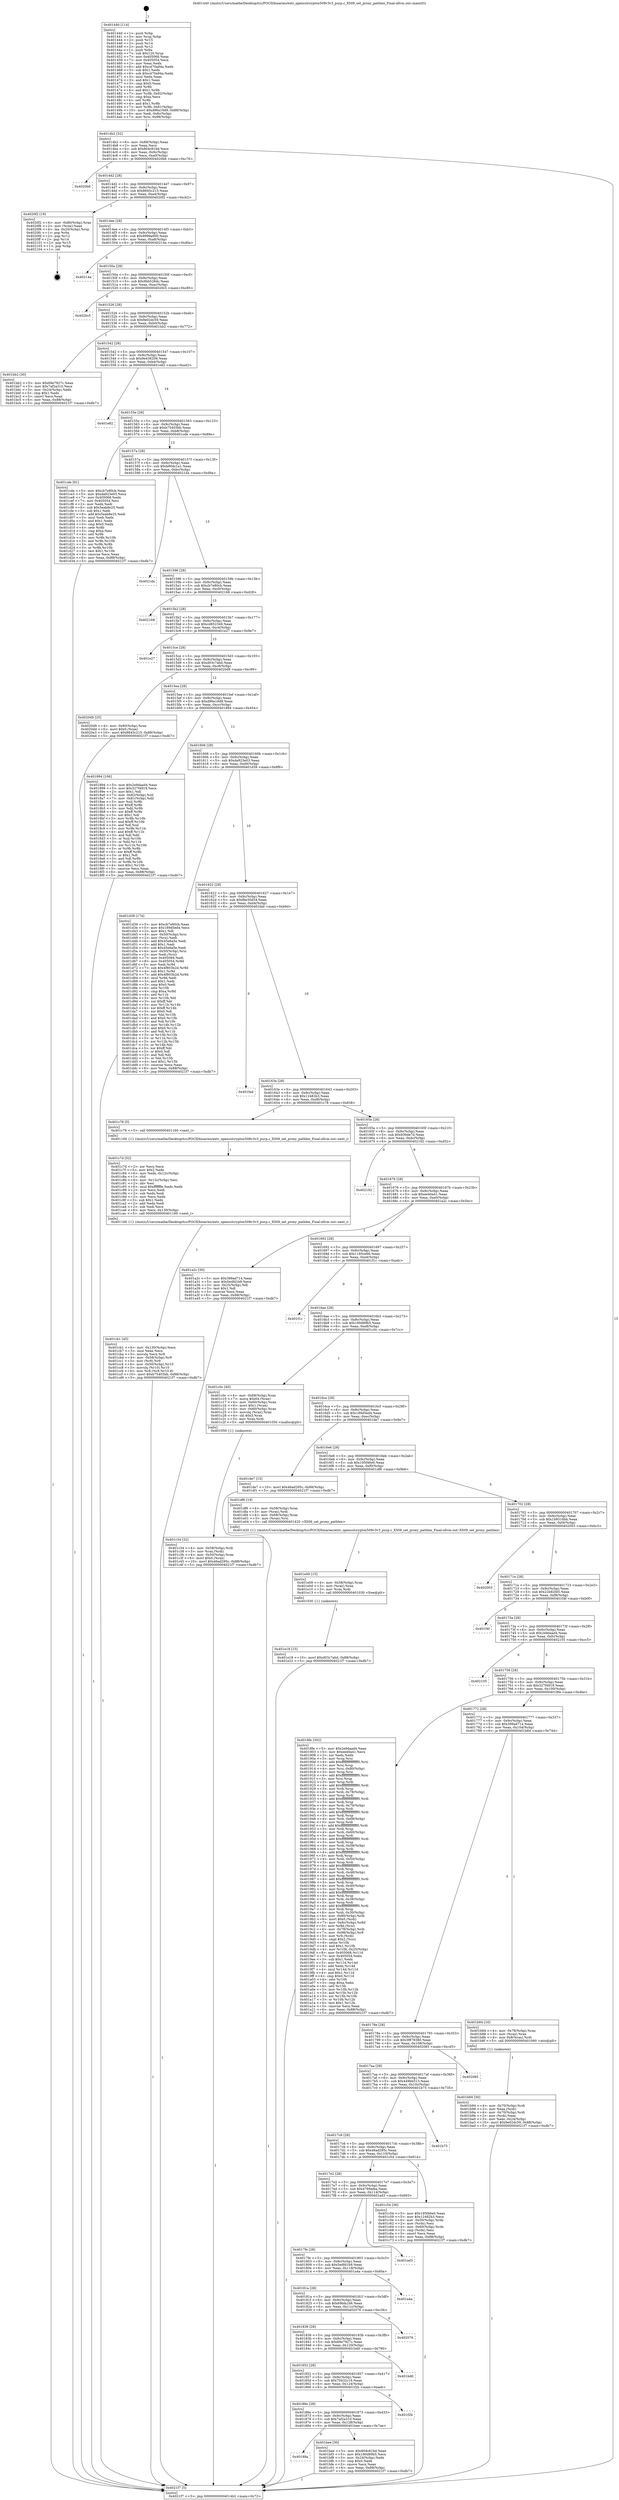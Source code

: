 digraph "0x401440" {
  label = "0x401440 (/mnt/c/Users/mathe/Desktop/tcc/POCII/binaries/extr_opensslcryptox509v3v3_purp.c_X509_set_proxy_pathlen_Final-ollvm.out::main(0))"
  labelloc = "t"
  node[shape=record]

  Entry [label="",width=0.3,height=0.3,shape=circle,fillcolor=black,style=filled]
  "0x4014b2" [label="{
     0x4014b2 [32]\l
     | [instrs]\l
     &nbsp;&nbsp;0x4014b2 \<+6\>: mov -0x88(%rbp),%eax\l
     &nbsp;&nbsp;0x4014b8 \<+2\>: mov %eax,%ecx\l
     &nbsp;&nbsp;0x4014ba \<+6\>: sub $0x804c81bd,%ecx\l
     &nbsp;&nbsp;0x4014c0 \<+6\>: mov %eax,-0x9c(%rbp)\l
     &nbsp;&nbsp;0x4014c6 \<+6\>: mov %ecx,-0xa0(%rbp)\l
     &nbsp;&nbsp;0x4014cc \<+6\>: je 00000000004020b6 \<main+0xc76\>\l
  }"]
  "0x4020b6" [label="{
     0x4020b6\l
  }", style=dashed]
  "0x4014d2" [label="{
     0x4014d2 [28]\l
     | [instrs]\l
     &nbsp;&nbsp;0x4014d2 \<+5\>: jmp 00000000004014d7 \<main+0x97\>\l
     &nbsp;&nbsp;0x4014d7 \<+6\>: mov -0x9c(%rbp),%eax\l
     &nbsp;&nbsp;0x4014dd \<+5\>: sub $0x8845c215,%eax\l
     &nbsp;&nbsp;0x4014e2 \<+6\>: mov %eax,-0xa4(%rbp)\l
     &nbsp;&nbsp;0x4014e8 \<+6\>: je 00000000004020f2 \<main+0xcb2\>\l
  }"]
  Exit [label="",width=0.3,height=0.3,shape=circle,fillcolor=black,style=filled,peripheries=2]
  "0x4020f2" [label="{
     0x4020f2 [19]\l
     | [instrs]\l
     &nbsp;&nbsp;0x4020f2 \<+4\>: mov -0x80(%rbp),%rax\l
     &nbsp;&nbsp;0x4020f6 \<+2\>: mov (%rax),%eax\l
     &nbsp;&nbsp;0x4020f8 \<+4\>: lea -0x20(%rbp),%rsp\l
     &nbsp;&nbsp;0x4020fc \<+1\>: pop %rbx\l
     &nbsp;&nbsp;0x4020fd \<+2\>: pop %r12\l
     &nbsp;&nbsp;0x4020ff \<+2\>: pop %r14\l
     &nbsp;&nbsp;0x402101 \<+2\>: pop %r15\l
     &nbsp;&nbsp;0x402103 \<+1\>: pop %rbp\l
     &nbsp;&nbsp;0x402104 \<+1\>: ret\l
  }"]
  "0x4014ee" [label="{
     0x4014ee [28]\l
     | [instrs]\l
     &nbsp;&nbsp;0x4014ee \<+5\>: jmp 00000000004014f3 \<main+0xb3\>\l
     &nbsp;&nbsp;0x4014f3 \<+6\>: mov -0x9c(%rbp),%eax\l
     &nbsp;&nbsp;0x4014f9 \<+5\>: sub $0x9999a900,%eax\l
     &nbsp;&nbsp;0x4014fe \<+6\>: mov %eax,-0xa8(%rbp)\l
     &nbsp;&nbsp;0x401504 \<+6\>: je 000000000040214a \<main+0xd0a\>\l
  }"]
  "0x401e18" [label="{
     0x401e18 [15]\l
     | [instrs]\l
     &nbsp;&nbsp;0x401e18 \<+10\>: movl $0xd03c7abd,-0x88(%rbp)\l
     &nbsp;&nbsp;0x401e22 \<+5\>: jmp 00000000004021f7 \<main+0xdb7\>\l
  }"]
  "0x40214a" [label="{
     0x40214a\l
  }", style=dashed]
  "0x40150a" [label="{
     0x40150a [28]\l
     | [instrs]\l
     &nbsp;&nbsp;0x40150a \<+5\>: jmp 000000000040150f \<main+0xcf\>\l
     &nbsp;&nbsp;0x40150f \<+6\>: mov -0x9c(%rbp),%eax\l
     &nbsp;&nbsp;0x401515 \<+5\>: sub $0x9bb526dc,%eax\l
     &nbsp;&nbsp;0x40151a \<+6\>: mov %eax,-0xac(%rbp)\l
     &nbsp;&nbsp;0x401520 \<+6\>: je 00000000004020c5 \<main+0xc85\>\l
  }"]
  "0x401e09" [label="{
     0x401e09 [15]\l
     | [instrs]\l
     &nbsp;&nbsp;0x401e09 \<+4\>: mov -0x58(%rbp),%rax\l
     &nbsp;&nbsp;0x401e0d \<+3\>: mov (%rax),%rax\l
     &nbsp;&nbsp;0x401e10 \<+3\>: mov %rax,%rdi\l
     &nbsp;&nbsp;0x401e13 \<+5\>: call 0000000000401030 \<free@plt\>\l
     | [calls]\l
     &nbsp;&nbsp;0x401030 \{1\} (unknown)\l
  }"]
  "0x4020c5" [label="{
     0x4020c5\l
  }", style=dashed]
  "0x401526" [label="{
     0x401526 [28]\l
     | [instrs]\l
     &nbsp;&nbsp;0x401526 \<+5\>: jmp 000000000040152b \<main+0xeb\>\l
     &nbsp;&nbsp;0x40152b \<+6\>: mov -0x9c(%rbp),%eax\l
     &nbsp;&nbsp;0x401531 \<+5\>: sub $0x9e02dc59,%eax\l
     &nbsp;&nbsp;0x401536 \<+6\>: mov %eax,-0xb0(%rbp)\l
     &nbsp;&nbsp;0x40153c \<+6\>: je 0000000000401bb2 \<main+0x772\>\l
  }"]
  "0x401cb1" [label="{
     0x401cb1 [45]\l
     | [instrs]\l
     &nbsp;&nbsp;0x401cb1 \<+6\>: mov -0x130(%rbp),%ecx\l
     &nbsp;&nbsp;0x401cb7 \<+3\>: imul %eax,%ecx\l
     &nbsp;&nbsp;0x401cba \<+3\>: movslq %ecx,%r8\l
     &nbsp;&nbsp;0x401cbd \<+4\>: mov -0x58(%rbp),%r9\l
     &nbsp;&nbsp;0x401cc1 \<+3\>: mov (%r9),%r9\l
     &nbsp;&nbsp;0x401cc4 \<+4\>: mov -0x50(%rbp),%r10\l
     &nbsp;&nbsp;0x401cc8 \<+3\>: movslq (%r10),%r10\l
     &nbsp;&nbsp;0x401ccb \<+4\>: mov %r8,(%r9,%r10,8)\l
     &nbsp;&nbsp;0x401ccf \<+10\>: movl $0xb75403bb,-0x88(%rbp)\l
     &nbsp;&nbsp;0x401cd9 \<+5\>: jmp 00000000004021f7 \<main+0xdb7\>\l
  }"]
  "0x401bb2" [label="{
     0x401bb2 [30]\l
     | [instrs]\l
     &nbsp;&nbsp;0x401bb2 \<+5\>: mov $0x69e7927c,%eax\l
     &nbsp;&nbsp;0x401bb7 \<+5\>: mov $0x7af2a310,%ecx\l
     &nbsp;&nbsp;0x401bbc \<+3\>: mov -0x24(%rbp),%edx\l
     &nbsp;&nbsp;0x401bbf \<+3\>: cmp $0x1,%edx\l
     &nbsp;&nbsp;0x401bc2 \<+3\>: cmovl %ecx,%eax\l
     &nbsp;&nbsp;0x401bc5 \<+6\>: mov %eax,-0x88(%rbp)\l
     &nbsp;&nbsp;0x401bcb \<+5\>: jmp 00000000004021f7 \<main+0xdb7\>\l
  }"]
  "0x401542" [label="{
     0x401542 [28]\l
     | [instrs]\l
     &nbsp;&nbsp;0x401542 \<+5\>: jmp 0000000000401547 \<main+0x107\>\l
     &nbsp;&nbsp;0x401547 \<+6\>: mov -0x9c(%rbp),%eax\l
     &nbsp;&nbsp;0x40154d \<+5\>: sub $0x9e436206,%eax\l
     &nbsp;&nbsp;0x401552 \<+6\>: mov %eax,-0xb4(%rbp)\l
     &nbsp;&nbsp;0x401558 \<+6\>: je 0000000000401e82 \<main+0xa42\>\l
  }"]
  "0x401c7d" [label="{
     0x401c7d [52]\l
     | [instrs]\l
     &nbsp;&nbsp;0x401c7d \<+2\>: xor %ecx,%ecx\l
     &nbsp;&nbsp;0x401c7f \<+5\>: mov $0x2,%edx\l
     &nbsp;&nbsp;0x401c84 \<+6\>: mov %edx,-0x12c(%rbp)\l
     &nbsp;&nbsp;0x401c8a \<+1\>: cltd\l
     &nbsp;&nbsp;0x401c8b \<+6\>: mov -0x12c(%rbp),%esi\l
     &nbsp;&nbsp;0x401c91 \<+2\>: idiv %esi\l
     &nbsp;&nbsp;0x401c93 \<+6\>: imul $0xfffffffe,%edx,%edx\l
     &nbsp;&nbsp;0x401c99 \<+2\>: mov %ecx,%edi\l
     &nbsp;&nbsp;0x401c9b \<+2\>: sub %edx,%edi\l
     &nbsp;&nbsp;0x401c9d \<+2\>: mov %ecx,%edx\l
     &nbsp;&nbsp;0x401c9f \<+3\>: sub $0x1,%edx\l
     &nbsp;&nbsp;0x401ca2 \<+2\>: add %edx,%edi\l
     &nbsp;&nbsp;0x401ca4 \<+2\>: sub %edi,%ecx\l
     &nbsp;&nbsp;0x401ca6 \<+6\>: mov %ecx,-0x130(%rbp)\l
     &nbsp;&nbsp;0x401cac \<+5\>: call 0000000000401160 \<next_i\>\l
     | [calls]\l
     &nbsp;&nbsp;0x401160 \{1\} (/mnt/c/Users/mathe/Desktop/tcc/POCII/binaries/extr_opensslcryptox509v3v3_purp.c_X509_set_proxy_pathlen_Final-ollvm.out::next_i)\l
  }"]
  "0x401e82" [label="{
     0x401e82\l
  }", style=dashed]
  "0x40155e" [label="{
     0x40155e [28]\l
     | [instrs]\l
     &nbsp;&nbsp;0x40155e \<+5\>: jmp 0000000000401563 \<main+0x123\>\l
     &nbsp;&nbsp;0x401563 \<+6\>: mov -0x9c(%rbp),%eax\l
     &nbsp;&nbsp;0x401569 \<+5\>: sub $0xb75403bb,%eax\l
     &nbsp;&nbsp;0x40156e \<+6\>: mov %eax,-0xb8(%rbp)\l
     &nbsp;&nbsp;0x401574 \<+6\>: je 0000000000401cde \<main+0x89e\>\l
  }"]
  "0x401c34" [label="{
     0x401c34 [32]\l
     | [instrs]\l
     &nbsp;&nbsp;0x401c34 \<+4\>: mov -0x58(%rbp),%rdi\l
     &nbsp;&nbsp;0x401c38 \<+3\>: mov %rax,(%rdi)\l
     &nbsp;&nbsp;0x401c3b \<+4\>: mov -0x50(%rbp),%rax\l
     &nbsp;&nbsp;0x401c3f \<+6\>: movl $0x0,(%rax)\l
     &nbsp;&nbsp;0x401c45 \<+10\>: movl $0x46ad295c,-0x88(%rbp)\l
     &nbsp;&nbsp;0x401c4f \<+5\>: jmp 00000000004021f7 \<main+0xdb7\>\l
  }"]
  "0x401cde" [label="{
     0x401cde [91]\l
     | [instrs]\l
     &nbsp;&nbsp;0x401cde \<+5\>: mov $0xcb7e80cb,%eax\l
     &nbsp;&nbsp;0x401ce3 \<+5\>: mov $0xda923e03,%ecx\l
     &nbsp;&nbsp;0x401ce8 \<+7\>: mov 0x405068,%edx\l
     &nbsp;&nbsp;0x401cef \<+7\>: mov 0x405054,%esi\l
     &nbsp;&nbsp;0x401cf6 \<+2\>: mov %edx,%edi\l
     &nbsp;&nbsp;0x401cf8 \<+6\>: sub $0x5eab8e25,%edi\l
     &nbsp;&nbsp;0x401cfe \<+3\>: sub $0x1,%edi\l
     &nbsp;&nbsp;0x401d01 \<+6\>: add $0x5eab8e25,%edi\l
     &nbsp;&nbsp;0x401d07 \<+3\>: imul %edi,%edx\l
     &nbsp;&nbsp;0x401d0a \<+3\>: and $0x1,%edx\l
     &nbsp;&nbsp;0x401d0d \<+3\>: cmp $0x0,%edx\l
     &nbsp;&nbsp;0x401d10 \<+4\>: sete %r8b\l
     &nbsp;&nbsp;0x401d14 \<+3\>: cmp $0xa,%esi\l
     &nbsp;&nbsp;0x401d17 \<+4\>: setl %r9b\l
     &nbsp;&nbsp;0x401d1b \<+3\>: mov %r8b,%r10b\l
     &nbsp;&nbsp;0x401d1e \<+3\>: and %r9b,%r10b\l
     &nbsp;&nbsp;0x401d21 \<+3\>: xor %r9b,%r8b\l
     &nbsp;&nbsp;0x401d24 \<+3\>: or %r8b,%r10b\l
     &nbsp;&nbsp;0x401d27 \<+4\>: test $0x1,%r10b\l
     &nbsp;&nbsp;0x401d2b \<+3\>: cmovne %ecx,%eax\l
     &nbsp;&nbsp;0x401d2e \<+6\>: mov %eax,-0x88(%rbp)\l
     &nbsp;&nbsp;0x401d34 \<+5\>: jmp 00000000004021f7 \<main+0xdb7\>\l
  }"]
  "0x40157a" [label="{
     0x40157a [28]\l
     | [instrs]\l
     &nbsp;&nbsp;0x40157a \<+5\>: jmp 000000000040157f \<main+0x13f\>\l
     &nbsp;&nbsp;0x40157f \<+6\>: mov -0x9c(%rbp),%eax\l
     &nbsp;&nbsp;0x401585 \<+5\>: sub $0xb90dc1a1,%eax\l
     &nbsp;&nbsp;0x40158a \<+6\>: mov %eax,-0xbc(%rbp)\l
     &nbsp;&nbsp;0x401590 \<+6\>: je 00000000004021da \<main+0xd9a\>\l
  }"]
  "0x40188a" [label="{
     0x40188a\l
  }", style=dashed]
  "0x4021da" [label="{
     0x4021da\l
  }", style=dashed]
  "0x401596" [label="{
     0x401596 [28]\l
     | [instrs]\l
     &nbsp;&nbsp;0x401596 \<+5\>: jmp 000000000040159b \<main+0x15b\>\l
     &nbsp;&nbsp;0x40159b \<+6\>: mov -0x9c(%rbp),%eax\l
     &nbsp;&nbsp;0x4015a1 \<+5\>: sub $0xcb7e80cb,%eax\l
     &nbsp;&nbsp;0x4015a6 \<+6\>: mov %eax,-0xc0(%rbp)\l
     &nbsp;&nbsp;0x4015ac \<+6\>: je 0000000000402168 \<main+0xd28\>\l
  }"]
  "0x401bee" [label="{
     0x401bee [30]\l
     | [instrs]\l
     &nbsp;&nbsp;0x401bee \<+5\>: mov $0x804c81bd,%eax\l
     &nbsp;&nbsp;0x401bf3 \<+5\>: mov $0x180d89b5,%ecx\l
     &nbsp;&nbsp;0x401bf8 \<+3\>: mov -0x24(%rbp),%edx\l
     &nbsp;&nbsp;0x401bfb \<+3\>: cmp $0x0,%edx\l
     &nbsp;&nbsp;0x401bfe \<+3\>: cmove %ecx,%eax\l
     &nbsp;&nbsp;0x401c01 \<+6\>: mov %eax,-0x88(%rbp)\l
     &nbsp;&nbsp;0x401c07 \<+5\>: jmp 00000000004021f7 \<main+0xdb7\>\l
  }"]
  "0x402168" [label="{
     0x402168\l
  }", style=dashed]
  "0x4015b2" [label="{
     0x4015b2 [28]\l
     | [instrs]\l
     &nbsp;&nbsp;0x4015b2 \<+5\>: jmp 00000000004015b7 \<main+0x177\>\l
     &nbsp;&nbsp;0x4015b7 \<+6\>: mov -0x9c(%rbp),%eax\l
     &nbsp;&nbsp;0x4015bd \<+5\>: sub $0xcd852349,%eax\l
     &nbsp;&nbsp;0x4015c2 \<+6\>: mov %eax,-0xc4(%rbp)\l
     &nbsp;&nbsp;0x4015c8 \<+6\>: je 0000000000401e27 \<main+0x9e7\>\l
  }"]
  "0x40186e" [label="{
     0x40186e [28]\l
     | [instrs]\l
     &nbsp;&nbsp;0x40186e \<+5\>: jmp 0000000000401873 \<main+0x433\>\l
     &nbsp;&nbsp;0x401873 \<+6\>: mov -0x9c(%rbp),%eax\l
     &nbsp;&nbsp;0x401879 \<+5\>: sub $0x7af2a310,%eax\l
     &nbsp;&nbsp;0x40187e \<+6\>: mov %eax,-0x128(%rbp)\l
     &nbsp;&nbsp;0x401884 \<+6\>: je 0000000000401bee \<main+0x7ae\>\l
  }"]
  "0x401e27" [label="{
     0x401e27\l
  }", style=dashed]
  "0x4015ce" [label="{
     0x4015ce [28]\l
     | [instrs]\l
     &nbsp;&nbsp;0x4015ce \<+5\>: jmp 00000000004015d3 \<main+0x193\>\l
     &nbsp;&nbsp;0x4015d3 \<+6\>: mov -0x9c(%rbp),%eax\l
     &nbsp;&nbsp;0x4015d9 \<+5\>: sub $0xd03c7abd,%eax\l
     &nbsp;&nbsp;0x4015de \<+6\>: mov %eax,-0xc8(%rbp)\l
     &nbsp;&nbsp;0x4015e4 \<+6\>: je 00000000004020d9 \<main+0xc99\>\l
  }"]
  "0x401f2b" [label="{
     0x401f2b\l
  }", style=dashed]
  "0x4020d9" [label="{
     0x4020d9 [25]\l
     | [instrs]\l
     &nbsp;&nbsp;0x4020d9 \<+4\>: mov -0x80(%rbp),%rax\l
     &nbsp;&nbsp;0x4020dd \<+6\>: movl $0x0,(%rax)\l
     &nbsp;&nbsp;0x4020e3 \<+10\>: movl $0x8845c215,-0x88(%rbp)\l
     &nbsp;&nbsp;0x4020ed \<+5\>: jmp 00000000004021f7 \<main+0xdb7\>\l
  }"]
  "0x4015ea" [label="{
     0x4015ea [28]\l
     | [instrs]\l
     &nbsp;&nbsp;0x4015ea \<+5\>: jmp 00000000004015ef \<main+0x1af\>\l
     &nbsp;&nbsp;0x4015ef \<+6\>: mov -0x9c(%rbp),%eax\l
     &nbsp;&nbsp;0x4015f5 \<+5\>: sub $0xd96a16d9,%eax\l
     &nbsp;&nbsp;0x4015fa \<+6\>: mov %eax,-0xcc(%rbp)\l
     &nbsp;&nbsp;0x401600 \<+6\>: je 0000000000401894 \<main+0x454\>\l
  }"]
  "0x401852" [label="{
     0x401852 [28]\l
     | [instrs]\l
     &nbsp;&nbsp;0x401852 \<+5\>: jmp 0000000000401857 \<main+0x417\>\l
     &nbsp;&nbsp;0x401857 \<+6\>: mov -0x9c(%rbp),%eax\l
     &nbsp;&nbsp;0x40185d \<+5\>: sub $0x70432c16,%eax\l
     &nbsp;&nbsp;0x401862 \<+6\>: mov %eax,-0x124(%rbp)\l
     &nbsp;&nbsp;0x401868 \<+6\>: je 0000000000401f2b \<main+0xaeb\>\l
  }"]
  "0x401894" [label="{
     0x401894 [106]\l
     | [instrs]\l
     &nbsp;&nbsp;0x401894 \<+5\>: mov $0x2e9daad4,%eax\l
     &nbsp;&nbsp;0x401899 \<+5\>: mov $0x327f4919,%ecx\l
     &nbsp;&nbsp;0x40189e \<+2\>: mov $0x1,%dl\l
     &nbsp;&nbsp;0x4018a0 \<+7\>: mov -0x82(%rbp),%sil\l
     &nbsp;&nbsp;0x4018a7 \<+7\>: mov -0x81(%rbp),%dil\l
     &nbsp;&nbsp;0x4018ae \<+3\>: mov %sil,%r8b\l
     &nbsp;&nbsp;0x4018b1 \<+4\>: xor $0xff,%r8b\l
     &nbsp;&nbsp;0x4018b5 \<+3\>: mov %dil,%r9b\l
     &nbsp;&nbsp;0x4018b8 \<+4\>: xor $0xff,%r9b\l
     &nbsp;&nbsp;0x4018bc \<+3\>: xor $0x1,%dl\l
     &nbsp;&nbsp;0x4018bf \<+3\>: mov %r8b,%r10b\l
     &nbsp;&nbsp;0x4018c2 \<+4\>: and $0xff,%r10b\l
     &nbsp;&nbsp;0x4018c6 \<+3\>: and %dl,%sil\l
     &nbsp;&nbsp;0x4018c9 \<+3\>: mov %r9b,%r11b\l
     &nbsp;&nbsp;0x4018cc \<+4\>: and $0xff,%r11b\l
     &nbsp;&nbsp;0x4018d0 \<+3\>: and %dl,%dil\l
     &nbsp;&nbsp;0x4018d3 \<+3\>: or %sil,%r10b\l
     &nbsp;&nbsp;0x4018d6 \<+3\>: or %dil,%r11b\l
     &nbsp;&nbsp;0x4018d9 \<+3\>: xor %r11b,%r10b\l
     &nbsp;&nbsp;0x4018dc \<+3\>: or %r9b,%r8b\l
     &nbsp;&nbsp;0x4018df \<+4\>: xor $0xff,%r8b\l
     &nbsp;&nbsp;0x4018e3 \<+3\>: or $0x1,%dl\l
     &nbsp;&nbsp;0x4018e6 \<+3\>: and %dl,%r8b\l
     &nbsp;&nbsp;0x4018e9 \<+3\>: or %r8b,%r10b\l
     &nbsp;&nbsp;0x4018ec \<+4\>: test $0x1,%r10b\l
     &nbsp;&nbsp;0x4018f0 \<+3\>: cmovne %ecx,%eax\l
     &nbsp;&nbsp;0x4018f3 \<+6\>: mov %eax,-0x88(%rbp)\l
     &nbsp;&nbsp;0x4018f9 \<+5\>: jmp 00000000004021f7 \<main+0xdb7\>\l
  }"]
  "0x401606" [label="{
     0x401606 [28]\l
     | [instrs]\l
     &nbsp;&nbsp;0x401606 \<+5\>: jmp 000000000040160b \<main+0x1cb\>\l
     &nbsp;&nbsp;0x40160b \<+6\>: mov -0x9c(%rbp),%eax\l
     &nbsp;&nbsp;0x401611 \<+5\>: sub $0xda923e03,%eax\l
     &nbsp;&nbsp;0x401616 \<+6\>: mov %eax,-0xd0(%rbp)\l
     &nbsp;&nbsp;0x40161c \<+6\>: je 0000000000401d39 \<main+0x8f9\>\l
  }"]
  "0x4021f7" [label="{
     0x4021f7 [5]\l
     | [instrs]\l
     &nbsp;&nbsp;0x4021f7 \<+5\>: jmp 00000000004014b2 \<main+0x72\>\l
  }"]
  "0x401440" [label="{
     0x401440 [114]\l
     | [instrs]\l
     &nbsp;&nbsp;0x401440 \<+1\>: push %rbp\l
     &nbsp;&nbsp;0x401441 \<+3\>: mov %rsp,%rbp\l
     &nbsp;&nbsp;0x401444 \<+2\>: push %r15\l
     &nbsp;&nbsp;0x401446 \<+2\>: push %r14\l
     &nbsp;&nbsp;0x401448 \<+2\>: push %r12\l
     &nbsp;&nbsp;0x40144a \<+1\>: push %rbx\l
     &nbsp;&nbsp;0x40144b \<+7\>: sub $0x120,%rsp\l
     &nbsp;&nbsp;0x401452 \<+7\>: mov 0x405068,%eax\l
     &nbsp;&nbsp;0x401459 \<+7\>: mov 0x405054,%ecx\l
     &nbsp;&nbsp;0x401460 \<+2\>: mov %eax,%edx\l
     &nbsp;&nbsp;0x401462 \<+6\>: add $0xc470a94a,%edx\l
     &nbsp;&nbsp;0x401468 \<+3\>: sub $0x1,%edx\l
     &nbsp;&nbsp;0x40146b \<+6\>: sub $0xc470a94a,%edx\l
     &nbsp;&nbsp;0x401471 \<+3\>: imul %edx,%eax\l
     &nbsp;&nbsp;0x401474 \<+3\>: and $0x1,%eax\l
     &nbsp;&nbsp;0x401477 \<+3\>: cmp $0x0,%eax\l
     &nbsp;&nbsp;0x40147a \<+4\>: sete %r8b\l
     &nbsp;&nbsp;0x40147e \<+4\>: and $0x1,%r8b\l
     &nbsp;&nbsp;0x401482 \<+7\>: mov %r8b,-0x82(%rbp)\l
     &nbsp;&nbsp;0x401489 \<+3\>: cmp $0xa,%ecx\l
     &nbsp;&nbsp;0x40148c \<+4\>: setl %r8b\l
     &nbsp;&nbsp;0x401490 \<+4\>: and $0x1,%r8b\l
     &nbsp;&nbsp;0x401494 \<+7\>: mov %r8b,-0x81(%rbp)\l
     &nbsp;&nbsp;0x40149b \<+10\>: movl $0xd96a16d9,-0x88(%rbp)\l
     &nbsp;&nbsp;0x4014a5 \<+6\>: mov %edi,-0x8c(%rbp)\l
     &nbsp;&nbsp;0x4014ab \<+7\>: mov %rsi,-0x98(%rbp)\l
  }"]
  "0x401bd0" [label="{
     0x401bd0\l
  }", style=dashed]
  "0x401d39" [label="{
     0x401d39 [174]\l
     | [instrs]\l
     &nbsp;&nbsp;0x401d39 \<+5\>: mov $0xcb7e80cb,%eax\l
     &nbsp;&nbsp;0x401d3e \<+5\>: mov $0x189d5ed4,%ecx\l
     &nbsp;&nbsp;0x401d43 \<+2\>: mov $0x1,%dl\l
     &nbsp;&nbsp;0x401d45 \<+4\>: mov -0x50(%rbp),%rsi\l
     &nbsp;&nbsp;0x401d49 \<+2\>: mov (%rsi),%edi\l
     &nbsp;&nbsp;0x401d4b \<+6\>: add $0x45e6a5e,%edi\l
     &nbsp;&nbsp;0x401d51 \<+3\>: add $0x1,%edi\l
     &nbsp;&nbsp;0x401d54 \<+6\>: sub $0x45e6a5e,%edi\l
     &nbsp;&nbsp;0x401d5a \<+4\>: mov -0x50(%rbp),%rsi\l
     &nbsp;&nbsp;0x401d5e \<+2\>: mov %edi,(%rsi)\l
     &nbsp;&nbsp;0x401d60 \<+7\>: mov 0x405068,%edi\l
     &nbsp;&nbsp;0x401d67 \<+8\>: mov 0x405054,%r8d\l
     &nbsp;&nbsp;0x401d6f \<+3\>: mov %edi,%r9d\l
     &nbsp;&nbsp;0x401d72 \<+7\>: sub $0x4f803b2d,%r9d\l
     &nbsp;&nbsp;0x401d79 \<+4\>: sub $0x1,%r9d\l
     &nbsp;&nbsp;0x401d7d \<+7\>: add $0x4f803b2d,%r9d\l
     &nbsp;&nbsp;0x401d84 \<+4\>: imul %r9d,%edi\l
     &nbsp;&nbsp;0x401d88 \<+3\>: and $0x1,%edi\l
     &nbsp;&nbsp;0x401d8b \<+3\>: cmp $0x0,%edi\l
     &nbsp;&nbsp;0x401d8e \<+4\>: sete %r10b\l
     &nbsp;&nbsp;0x401d92 \<+4\>: cmp $0xa,%r8d\l
     &nbsp;&nbsp;0x401d96 \<+4\>: setl %r11b\l
     &nbsp;&nbsp;0x401d9a \<+3\>: mov %r10b,%bl\l
     &nbsp;&nbsp;0x401d9d \<+3\>: xor $0xff,%bl\l
     &nbsp;&nbsp;0x401da0 \<+3\>: mov %r11b,%r14b\l
     &nbsp;&nbsp;0x401da3 \<+4\>: xor $0xff,%r14b\l
     &nbsp;&nbsp;0x401da7 \<+3\>: xor $0x0,%dl\l
     &nbsp;&nbsp;0x401daa \<+3\>: mov %bl,%r15b\l
     &nbsp;&nbsp;0x401dad \<+4\>: and $0x0,%r15b\l
     &nbsp;&nbsp;0x401db1 \<+3\>: and %dl,%r10b\l
     &nbsp;&nbsp;0x401db4 \<+3\>: mov %r14b,%r12b\l
     &nbsp;&nbsp;0x401db7 \<+4\>: and $0x0,%r12b\l
     &nbsp;&nbsp;0x401dbb \<+3\>: and %dl,%r11b\l
     &nbsp;&nbsp;0x401dbe \<+3\>: or %r10b,%r15b\l
     &nbsp;&nbsp;0x401dc1 \<+3\>: or %r11b,%r12b\l
     &nbsp;&nbsp;0x401dc4 \<+3\>: xor %r12b,%r15b\l
     &nbsp;&nbsp;0x401dc7 \<+3\>: or %r14b,%bl\l
     &nbsp;&nbsp;0x401dca \<+3\>: xor $0xff,%bl\l
     &nbsp;&nbsp;0x401dcd \<+3\>: or $0x0,%dl\l
     &nbsp;&nbsp;0x401dd0 \<+2\>: and %dl,%bl\l
     &nbsp;&nbsp;0x401dd2 \<+3\>: or %bl,%r15b\l
     &nbsp;&nbsp;0x401dd5 \<+4\>: test $0x1,%r15b\l
     &nbsp;&nbsp;0x401dd9 \<+3\>: cmovne %ecx,%eax\l
     &nbsp;&nbsp;0x401ddc \<+6\>: mov %eax,-0x88(%rbp)\l
     &nbsp;&nbsp;0x401de2 \<+5\>: jmp 00000000004021f7 \<main+0xdb7\>\l
  }"]
  "0x401622" [label="{
     0x401622 [28]\l
     | [instrs]\l
     &nbsp;&nbsp;0x401622 \<+5\>: jmp 0000000000401627 \<main+0x1e7\>\l
     &nbsp;&nbsp;0x401627 \<+6\>: mov -0x9c(%rbp),%eax\l
     &nbsp;&nbsp;0x40162d \<+5\>: sub $0xfbe30d34,%eax\l
     &nbsp;&nbsp;0x401632 \<+6\>: mov %eax,-0xd4(%rbp)\l
     &nbsp;&nbsp;0x401638 \<+6\>: je 0000000000401fad \<main+0xb6d\>\l
  }"]
  "0x401836" [label="{
     0x401836 [28]\l
     | [instrs]\l
     &nbsp;&nbsp;0x401836 \<+5\>: jmp 000000000040183b \<main+0x3fb\>\l
     &nbsp;&nbsp;0x40183b \<+6\>: mov -0x9c(%rbp),%eax\l
     &nbsp;&nbsp;0x401841 \<+5\>: sub $0x69e7927c,%eax\l
     &nbsp;&nbsp;0x401846 \<+6\>: mov %eax,-0x120(%rbp)\l
     &nbsp;&nbsp;0x40184c \<+6\>: je 0000000000401bd0 \<main+0x790\>\l
  }"]
  "0x401fad" [label="{
     0x401fad\l
  }", style=dashed]
  "0x40163e" [label="{
     0x40163e [28]\l
     | [instrs]\l
     &nbsp;&nbsp;0x40163e \<+5\>: jmp 0000000000401643 \<main+0x203\>\l
     &nbsp;&nbsp;0x401643 \<+6\>: mov -0x9c(%rbp),%eax\l
     &nbsp;&nbsp;0x401649 \<+5\>: sub $0x12482b3,%eax\l
     &nbsp;&nbsp;0x40164e \<+6\>: mov %eax,-0xd8(%rbp)\l
     &nbsp;&nbsp;0x401654 \<+6\>: je 0000000000401c78 \<main+0x838\>\l
  }"]
  "0x402076" [label="{
     0x402076\l
  }", style=dashed]
  "0x401c78" [label="{
     0x401c78 [5]\l
     | [instrs]\l
     &nbsp;&nbsp;0x401c78 \<+5\>: call 0000000000401160 \<next_i\>\l
     | [calls]\l
     &nbsp;&nbsp;0x401160 \{1\} (/mnt/c/Users/mathe/Desktop/tcc/POCII/binaries/extr_opensslcryptox509v3v3_purp.c_X509_set_proxy_pathlen_Final-ollvm.out::next_i)\l
  }"]
  "0x40165a" [label="{
     0x40165a [28]\l
     | [instrs]\l
     &nbsp;&nbsp;0x40165a \<+5\>: jmp 000000000040165f \<main+0x21f\>\l
     &nbsp;&nbsp;0x40165f \<+6\>: mov -0x9c(%rbp),%eax\l
     &nbsp;&nbsp;0x401665 \<+5\>: sub $0x936de7d,%eax\l
     &nbsp;&nbsp;0x40166a \<+6\>: mov %eax,-0xdc(%rbp)\l
     &nbsp;&nbsp;0x401670 \<+6\>: je 0000000000402192 \<main+0xd52\>\l
  }"]
  "0x40181a" [label="{
     0x40181a [28]\l
     | [instrs]\l
     &nbsp;&nbsp;0x40181a \<+5\>: jmp 000000000040181f \<main+0x3df\>\l
     &nbsp;&nbsp;0x40181f \<+6\>: mov -0x9c(%rbp),%eax\l
     &nbsp;&nbsp;0x401825 \<+5\>: sub $0x69bfa1b6,%eax\l
     &nbsp;&nbsp;0x40182a \<+6\>: mov %eax,-0x11c(%rbp)\l
     &nbsp;&nbsp;0x401830 \<+6\>: je 0000000000402076 \<main+0xc36\>\l
  }"]
  "0x402192" [label="{
     0x402192\l
  }", style=dashed]
  "0x401676" [label="{
     0x401676 [28]\l
     | [instrs]\l
     &nbsp;&nbsp;0x401676 \<+5\>: jmp 000000000040167b \<main+0x23b\>\l
     &nbsp;&nbsp;0x40167b \<+6\>: mov -0x9c(%rbp),%eax\l
     &nbsp;&nbsp;0x401681 \<+5\>: sub $0xee40a41,%eax\l
     &nbsp;&nbsp;0x401686 \<+6\>: mov %eax,-0xe0(%rbp)\l
     &nbsp;&nbsp;0x40168c \<+6\>: je 0000000000401a2c \<main+0x5ec\>\l
  }"]
  "0x401a4a" [label="{
     0x401a4a\l
  }", style=dashed]
  "0x401a2c" [label="{
     0x401a2c [30]\l
     | [instrs]\l
     &nbsp;&nbsp;0x401a2c \<+5\>: mov $0x399ad714,%eax\l
     &nbsp;&nbsp;0x401a31 \<+5\>: mov $0x5edfd1b9,%ecx\l
     &nbsp;&nbsp;0x401a36 \<+3\>: mov -0x25(%rbp),%dl\l
     &nbsp;&nbsp;0x401a39 \<+3\>: test $0x1,%dl\l
     &nbsp;&nbsp;0x401a3c \<+3\>: cmovne %ecx,%eax\l
     &nbsp;&nbsp;0x401a3f \<+6\>: mov %eax,-0x88(%rbp)\l
     &nbsp;&nbsp;0x401a45 \<+5\>: jmp 00000000004021f7 \<main+0xdb7\>\l
  }"]
  "0x401692" [label="{
     0x401692 [28]\l
     | [instrs]\l
     &nbsp;&nbsp;0x401692 \<+5\>: jmp 0000000000401697 \<main+0x257\>\l
     &nbsp;&nbsp;0x401697 \<+6\>: mov -0x9c(%rbp),%eax\l
     &nbsp;&nbsp;0x40169d \<+5\>: sub $0x1185ce66,%eax\l
     &nbsp;&nbsp;0x4016a2 \<+6\>: mov %eax,-0xe4(%rbp)\l
     &nbsp;&nbsp;0x4016a8 \<+6\>: je 0000000000401f1c \<main+0xadc\>\l
  }"]
  "0x4017fe" [label="{
     0x4017fe [28]\l
     | [instrs]\l
     &nbsp;&nbsp;0x4017fe \<+5\>: jmp 0000000000401803 \<main+0x3c3\>\l
     &nbsp;&nbsp;0x401803 \<+6\>: mov -0x9c(%rbp),%eax\l
     &nbsp;&nbsp;0x401809 \<+5\>: sub $0x5edfd1b9,%eax\l
     &nbsp;&nbsp;0x40180e \<+6\>: mov %eax,-0x118(%rbp)\l
     &nbsp;&nbsp;0x401814 \<+6\>: je 0000000000401a4a \<main+0x60a\>\l
  }"]
  "0x401f1c" [label="{
     0x401f1c\l
  }", style=dashed]
  "0x4016ae" [label="{
     0x4016ae [28]\l
     | [instrs]\l
     &nbsp;&nbsp;0x4016ae \<+5\>: jmp 00000000004016b3 \<main+0x273\>\l
     &nbsp;&nbsp;0x4016b3 \<+6\>: mov -0x9c(%rbp),%eax\l
     &nbsp;&nbsp;0x4016b9 \<+5\>: sub $0x180d89b5,%eax\l
     &nbsp;&nbsp;0x4016be \<+6\>: mov %eax,-0xe8(%rbp)\l
     &nbsp;&nbsp;0x4016c4 \<+6\>: je 0000000000401c0c \<main+0x7cc\>\l
  }"]
  "0x401ad3" [label="{
     0x401ad3\l
  }", style=dashed]
  "0x401c0c" [label="{
     0x401c0c [40]\l
     | [instrs]\l
     &nbsp;&nbsp;0x401c0c \<+4\>: mov -0x68(%rbp),%rax\l
     &nbsp;&nbsp;0x401c10 \<+7\>: movq $0x64,(%rax)\l
     &nbsp;&nbsp;0x401c17 \<+4\>: mov -0x60(%rbp),%rax\l
     &nbsp;&nbsp;0x401c1b \<+6\>: movl $0x1,(%rax)\l
     &nbsp;&nbsp;0x401c21 \<+4\>: mov -0x60(%rbp),%rax\l
     &nbsp;&nbsp;0x401c25 \<+3\>: movslq (%rax),%rax\l
     &nbsp;&nbsp;0x401c28 \<+4\>: shl $0x3,%rax\l
     &nbsp;&nbsp;0x401c2c \<+3\>: mov %rax,%rdi\l
     &nbsp;&nbsp;0x401c2f \<+5\>: call 0000000000401050 \<malloc@plt\>\l
     | [calls]\l
     &nbsp;&nbsp;0x401050 \{1\} (unknown)\l
  }"]
  "0x4016ca" [label="{
     0x4016ca [28]\l
     | [instrs]\l
     &nbsp;&nbsp;0x4016ca \<+5\>: jmp 00000000004016cf \<main+0x28f\>\l
     &nbsp;&nbsp;0x4016cf \<+6\>: mov -0x9c(%rbp),%eax\l
     &nbsp;&nbsp;0x4016d5 \<+5\>: sub $0x189d5ed4,%eax\l
     &nbsp;&nbsp;0x4016da \<+6\>: mov %eax,-0xec(%rbp)\l
     &nbsp;&nbsp;0x4016e0 \<+6\>: je 0000000000401de7 \<main+0x9a7\>\l
  }"]
  "0x4017e2" [label="{
     0x4017e2 [28]\l
     | [instrs]\l
     &nbsp;&nbsp;0x4017e2 \<+5\>: jmp 00000000004017e7 \<main+0x3a7\>\l
     &nbsp;&nbsp;0x4017e7 \<+6\>: mov -0x9c(%rbp),%eax\l
     &nbsp;&nbsp;0x4017ed \<+5\>: sub $0x4769afea,%eax\l
     &nbsp;&nbsp;0x4017f2 \<+6\>: mov %eax,-0x114(%rbp)\l
     &nbsp;&nbsp;0x4017f8 \<+6\>: je 0000000000401ad3 \<main+0x693\>\l
  }"]
  "0x401de7" [label="{
     0x401de7 [15]\l
     | [instrs]\l
     &nbsp;&nbsp;0x401de7 \<+10\>: movl $0x46ad295c,-0x88(%rbp)\l
     &nbsp;&nbsp;0x401df1 \<+5\>: jmp 00000000004021f7 \<main+0xdb7\>\l
  }"]
  "0x4016e6" [label="{
     0x4016e6 [28]\l
     | [instrs]\l
     &nbsp;&nbsp;0x4016e6 \<+5\>: jmp 00000000004016eb \<main+0x2ab\>\l
     &nbsp;&nbsp;0x4016eb \<+6\>: mov -0x9c(%rbp),%eax\l
     &nbsp;&nbsp;0x4016f1 \<+5\>: sub $0x195f46e0,%eax\l
     &nbsp;&nbsp;0x4016f6 \<+6\>: mov %eax,-0xf0(%rbp)\l
     &nbsp;&nbsp;0x4016fc \<+6\>: je 0000000000401df6 \<main+0x9b6\>\l
  }"]
  "0x401c54" [label="{
     0x401c54 [36]\l
     | [instrs]\l
     &nbsp;&nbsp;0x401c54 \<+5\>: mov $0x195f46e0,%eax\l
     &nbsp;&nbsp;0x401c59 \<+5\>: mov $0x12482b3,%ecx\l
     &nbsp;&nbsp;0x401c5e \<+4\>: mov -0x50(%rbp),%rdx\l
     &nbsp;&nbsp;0x401c62 \<+2\>: mov (%rdx),%esi\l
     &nbsp;&nbsp;0x401c64 \<+4\>: mov -0x60(%rbp),%rdx\l
     &nbsp;&nbsp;0x401c68 \<+2\>: cmp (%rdx),%esi\l
     &nbsp;&nbsp;0x401c6a \<+3\>: cmovl %ecx,%eax\l
     &nbsp;&nbsp;0x401c6d \<+6\>: mov %eax,-0x88(%rbp)\l
     &nbsp;&nbsp;0x401c73 \<+5\>: jmp 00000000004021f7 \<main+0xdb7\>\l
  }"]
  "0x401df6" [label="{
     0x401df6 [19]\l
     | [instrs]\l
     &nbsp;&nbsp;0x401df6 \<+4\>: mov -0x58(%rbp),%rax\l
     &nbsp;&nbsp;0x401dfa \<+3\>: mov (%rax),%rdi\l
     &nbsp;&nbsp;0x401dfd \<+4\>: mov -0x68(%rbp),%rax\l
     &nbsp;&nbsp;0x401e01 \<+3\>: mov (%rax),%rsi\l
     &nbsp;&nbsp;0x401e04 \<+5\>: call 0000000000401420 \<X509_set_proxy_pathlen\>\l
     | [calls]\l
     &nbsp;&nbsp;0x401420 \{1\} (/mnt/c/Users/mathe/Desktop/tcc/POCII/binaries/extr_opensslcryptox509v3v3_purp.c_X509_set_proxy_pathlen_Final-ollvm.out::X509_set_proxy_pathlen)\l
  }"]
  "0x401702" [label="{
     0x401702 [28]\l
     | [instrs]\l
     &nbsp;&nbsp;0x401702 \<+5\>: jmp 0000000000401707 \<main+0x2c7\>\l
     &nbsp;&nbsp;0x401707 \<+6\>: mov -0x9c(%rbp),%eax\l
     &nbsp;&nbsp;0x40170d \<+5\>: sub $0x1b9316bb,%eax\l
     &nbsp;&nbsp;0x401712 \<+6\>: mov %eax,-0xf4(%rbp)\l
     &nbsp;&nbsp;0x401718 \<+6\>: je 0000000000402003 \<main+0xbc3\>\l
  }"]
  "0x4017c6" [label="{
     0x4017c6 [28]\l
     | [instrs]\l
     &nbsp;&nbsp;0x4017c6 \<+5\>: jmp 00000000004017cb \<main+0x38b\>\l
     &nbsp;&nbsp;0x4017cb \<+6\>: mov -0x9c(%rbp),%eax\l
     &nbsp;&nbsp;0x4017d1 \<+5\>: sub $0x46ad295c,%eax\l
     &nbsp;&nbsp;0x4017d6 \<+6\>: mov %eax,-0x110(%rbp)\l
     &nbsp;&nbsp;0x4017dc \<+6\>: je 0000000000401c54 \<main+0x814\>\l
  }"]
  "0x402003" [label="{
     0x402003\l
  }", style=dashed]
  "0x40171e" [label="{
     0x40171e [28]\l
     | [instrs]\l
     &nbsp;&nbsp;0x40171e \<+5\>: jmp 0000000000401723 \<main+0x2e3\>\l
     &nbsp;&nbsp;0x401723 \<+6\>: mov -0x9c(%rbp),%eax\l
     &nbsp;&nbsp;0x401729 \<+5\>: sub $0x22b82fd5,%eax\l
     &nbsp;&nbsp;0x40172e \<+6\>: mov %eax,-0xf8(%rbp)\l
     &nbsp;&nbsp;0x401734 \<+6\>: je 0000000000401f4f \<main+0xb0f\>\l
  }"]
  "0x401b75" [label="{
     0x401b75\l
  }", style=dashed]
  "0x401f4f" [label="{
     0x401f4f\l
  }", style=dashed]
  "0x40173a" [label="{
     0x40173a [28]\l
     | [instrs]\l
     &nbsp;&nbsp;0x40173a \<+5\>: jmp 000000000040173f \<main+0x2ff\>\l
     &nbsp;&nbsp;0x40173f \<+6\>: mov -0x9c(%rbp),%eax\l
     &nbsp;&nbsp;0x401745 \<+5\>: sub $0x2e9daad4,%eax\l
     &nbsp;&nbsp;0x40174a \<+6\>: mov %eax,-0xfc(%rbp)\l
     &nbsp;&nbsp;0x401750 \<+6\>: je 0000000000402105 \<main+0xcc5\>\l
  }"]
  "0x4017aa" [label="{
     0x4017aa [28]\l
     | [instrs]\l
     &nbsp;&nbsp;0x4017aa \<+5\>: jmp 00000000004017af \<main+0x36f\>\l
     &nbsp;&nbsp;0x4017af \<+6\>: mov -0x9c(%rbp),%eax\l
     &nbsp;&nbsp;0x4017b5 \<+5\>: sub $0x449bb513,%eax\l
     &nbsp;&nbsp;0x4017ba \<+6\>: mov %eax,-0x10c(%rbp)\l
     &nbsp;&nbsp;0x4017c0 \<+6\>: je 0000000000401b75 \<main+0x735\>\l
  }"]
  "0x402105" [label="{
     0x402105\l
  }", style=dashed]
  "0x401756" [label="{
     0x401756 [28]\l
     | [instrs]\l
     &nbsp;&nbsp;0x401756 \<+5\>: jmp 000000000040175b \<main+0x31b\>\l
     &nbsp;&nbsp;0x40175b \<+6\>: mov -0x9c(%rbp),%eax\l
     &nbsp;&nbsp;0x401761 \<+5\>: sub $0x327f4919,%eax\l
     &nbsp;&nbsp;0x401766 \<+6\>: mov %eax,-0x100(%rbp)\l
     &nbsp;&nbsp;0x40176c \<+6\>: je 00000000004018fe \<main+0x4be\>\l
  }"]
  "0x402085" [label="{
     0x402085\l
  }", style=dashed]
  "0x4018fe" [label="{
     0x4018fe [302]\l
     | [instrs]\l
     &nbsp;&nbsp;0x4018fe \<+5\>: mov $0x2e9daad4,%eax\l
     &nbsp;&nbsp;0x401903 \<+5\>: mov $0xee40a41,%ecx\l
     &nbsp;&nbsp;0x401908 \<+2\>: xor %edx,%edx\l
     &nbsp;&nbsp;0x40190a \<+3\>: mov %rsp,%rsi\l
     &nbsp;&nbsp;0x40190d \<+4\>: add $0xfffffffffffffff0,%rsi\l
     &nbsp;&nbsp;0x401911 \<+3\>: mov %rsi,%rsp\l
     &nbsp;&nbsp;0x401914 \<+4\>: mov %rsi,-0x80(%rbp)\l
     &nbsp;&nbsp;0x401918 \<+3\>: mov %rsp,%rsi\l
     &nbsp;&nbsp;0x40191b \<+4\>: add $0xfffffffffffffff0,%rsi\l
     &nbsp;&nbsp;0x40191f \<+3\>: mov %rsi,%rsp\l
     &nbsp;&nbsp;0x401922 \<+3\>: mov %rsp,%rdi\l
     &nbsp;&nbsp;0x401925 \<+4\>: add $0xfffffffffffffff0,%rdi\l
     &nbsp;&nbsp;0x401929 \<+3\>: mov %rdi,%rsp\l
     &nbsp;&nbsp;0x40192c \<+4\>: mov %rdi,-0x78(%rbp)\l
     &nbsp;&nbsp;0x401930 \<+3\>: mov %rsp,%rdi\l
     &nbsp;&nbsp;0x401933 \<+4\>: add $0xfffffffffffffff0,%rdi\l
     &nbsp;&nbsp;0x401937 \<+3\>: mov %rdi,%rsp\l
     &nbsp;&nbsp;0x40193a \<+4\>: mov %rdi,-0x70(%rbp)\l
     &nbsp;&nbsp;0x40193e \<+3\>: mov %rsp,%rdi\l
     &nbsp;&nbsp;0x401941 \<+4\>: add $0xfffffffffffffff0,%rdi\l
     &nbsp;&nbsp;0x401945 \<+3\>: mov %rdi,%rsp\l
     &nbsp;&nbsp;0x401948 \<+4\>: mov %rdi,-0x68(%rbp)\l
     &nbsp;&nbsp;0x40194c \<+3\>: mov %rsp,%rdi\l
     &nbsp;&nbsp;0x40194f \<+4\>: add $0xfffffffffffffff0,%rdi\l
     &nbsp;&nbsp;0x401953 \<+3\>: mov %rdi,%rsp\l
     &nbsp;&nbsp;0x401956 \<+4\>: mov %rdi,-0x60(%rbp)\l
     &nbsp;&nbsp;0x40195a \<+3\>: mov %rsp,%rdi\l
     &nbsp;&nbsp;0x40195d \<+4\>: add $0xfffffffffffffff0,%rdi\l
     &nbsp;&nbsp;0x401961 \<+3\>: mov %rdi,%rsp\l
     &nbsp;&nbsp;0x401964 \<+4\>: mov %rdi,-0x58(%rbp)\l
     &nbsp;&nbsp;0x401968 \<+3\>: mov %rsp,%rdi\l
     &nbsp;&nbsp;0x40196b \<+4\>: add $0xfffffffffffffff0,%rdi\l
     &nbsp;&nbsp;0x40196f \<+3\>: mov %rdi,%rsp\l
     &nbsp;&nbsp;0x401972 \<+4\>: mov %rdi,-0x50(%rbp)\l
     &nbsp;&nbsp;0x401976 \<+3\>: mov %rsp,%rdi\l
     &nbsp;&nbsp;0x401979 \<+4\>: add $0xfffffffffffffff0,%rdi\l
     &nbsp;&nbsp;0x40197d \<+3\>: mov %rdi,%rsp\l
     &nbsp;&nbsp;0x401980 \<+4\>: mov %rdi,-0x48(%rbp)\l
     &nbsp;&nbsp;0x401984 \<+3\>: mov %rsp,%rdi\l
     &nbsp;&nbsp;0x401987 \<+4\>: add $0xfffffffffffffff0,%rdi\l
     &nbsp;&nbsp;0x40198b \<+3\>: mov %rdi,%rsp\l
     &nbsp;&nbsp;0x40198e \<+4\>: mov %rdi,-0x40(%rbp)\l
     &nbsp;&nbsp;0x401992 \<+3\>: mov %rsp,%rdi\l
     &nbsp;&nbsp;0x401995 \<+4\>: add $0xfffffffffffffff0,%rdi\l
     &nbsp;&nbsp;0x401999 \<+3\>: mov %rdi,%rsp\l
     &nbsp;&nbsp;0x40199c \<+4\>: mov %rdi,-0x38(%rbp)\l
     &nbsp;&nbsp;0x4019a0 \<+3\>: mov %rsp,%rdi\l
     &nbsp;&nbsp;0x4019a3 \<+4\>: add $0xfffffffffffffff0,%rdi\l
     &nbsp;&nbsp;0x4019a7 \<+3\>: mov %rdi,%rsp\l
     &nbsp;&nbsp;0x4019aa \<+4\>: mov %rdi,-0x30(%rbp)\l
     &nbsp;&nbsp;0x4019ae \<+4\>: mov -0x80(%rbp),%rdi\l
     &nbsp;&nbsp;0x4019b2 \<+6\>: movl $0x0,(%rdi)\l
     &nbsp;&nbsp;0x4019b8 \<+7\>: mov -0x8c(%rbp),%r8d\l
     &nbsp;&nbsp;0x4019bf \<+3\>: mov %r8d,(%rsi)\l
     &nbsp;&nbsp;0x4019c2 \<+4\>: mov -0x78(%rbp),%rdi\l
     &nbsp;&nbsp;0x4019c6 \<+7\>: mov -0x98(%rbp),%r9\l
     &nbsp;&nbsp;0x4019cd \<+3\>: mov %r9,(%rdi)\l
     &nbsp;&nbsp;0x4019d0 \<+3\>: cmpl $0x2,(%rsi)\l
     &nbsp;&nbsp;0x4019d3 \<+4\>: setne %r10b\l
     &nbsp;&nbsp;0x4019d7 \<+4\>: and $0x1,%r10b\l
     &nbsp;&nbsp;0x4019db \<+4\>: mov %r10b,-0x25(%rbp)\l
     &nbsp;&nbsp;0x4019df \<+8\>: mov 0x405068,%r11d\l
     &nbsp;&nbsp;0x4019e7 \<+7\>: mov 0x405054,%ebx\l
     &nbsp;&nbsp;0x4019ee \<+3\>: sub $0x1,%edx\l
     &nbsp;&nbsp;0x4019f1 \<+3\>: mov %r11d,%r14d\l
     &nbsp;&nbsp;0x4019f4 \<+3\>: add %edx,%r14d\l
     &nbsp;&nbsp;0x4019f7 \<+4\>: imul %r14d,%r11d\l
     &nbsp;&nbsp;0x4019fb \<+4\>: and $0x1,%r11d\l
     &nbsp;&nbsp;0x4019ff \<+4\>: cmp $0x0,%r11d\l
     &nbsp;&nbsp;0x401a03 \<+4\>: sete %r10b\l
     &nbsp;&nbsp;0x401a07 \<+3\>: cmp $0xa,%ebx\l
     &nbsp;&nbsp;0x401a0a \<+4\>: setl %r15b\l
     &nbsp;&nbsp;0x401a0e \<+3\>: mov %r10b,%r12b\l
     &nbsp;&nbsp;0x401a11 \<+3\>: and %r15b,%r12b\l
     &nbsp;&nbsp;0x401a14 \<+3\>: xor %r15b,%r10b\l
     &nbsp;&nbsp;0x401a17 \<+3\>: or %r10b,%r12b\l
     &nbsp;&nbsp;0x401a1a \<+4\>: test $0x1,%r12b\l
     &nbsp;&nbsp;0x401a1e \<+3\>: cmovne %ecx,%eax\l
     &nbsp;&nbsp;0x401a21 \<+6\>: mov %eax,-0x88(%rbp)\l
     &nbsp;&nbsp;0x401a27 \<+5\>: jmp 00000000004021f7 \<main+0xdb7\>\l
  }"]
  "0x401772" [label="{
     0x401772 [28]\l
     | [instrs]\l
     &nbsp;&nbsp;0x401772 \<+5\>: jmp 0000000000401777 \<main+0x337\>\l
     &nbsp;&nbsp;0x401777 \<+6\>: mov -0x9c(%rbp),%eax\l
     &nbsp;&nbsp;0x40177d \<+5\>: sub $0x399ad714,%eax\l
     &nbsp;&nbsp;0x401782 \<+6\>: mov %eax,-0x104(%rbp)\l
     &nbsp;&nbsp;0x401788 \<+6\>: je 0000000000401b84 \<main+0x744\>\l
  }"]
  "0x401b94" [label="{
     0x401b94 [30]\l
     | [instrs]\l
     &nbsp;&nbsp;0x401b94 \<+4\>: mov -0x70(%rbp),%rdi\l
     &nbsp;&nbsp;0x401b98 \<+2\>: mov %eax,(%rdi)\l
     &nbsp;&nbsp;0x401b9a \<+4\>: mov -0x70(%rbp),%rdi\l
     &nbsp;&nbsp;0x401b9e \<+2\>: mov (%rdi),%eax\l
     &nbsp;&nbsp;0x401ba0 \<+3\>: mov %eax,-0x24(%rbp)\l
     &nbsp;&nbsp;0x401ba3 \<+10\>: movl $0x9e02dc59,-0x88(%rbp)\l
     &nbsp;&nbsp;0x401bad \<+5\>: jmp 00000000004021f7 \<main+0xdb7\>\l
  }"]
  "0x40178e" [label="{
     0x40178e [28]\l
     | [instrs]\l
     &nbsp;&nbsp;0x40178e \<+5\>: jmp 0000000000401793 \<main+0x353\>\l
     &nbsp;&nbsp;0x401793 \<+6\>: mov -0x9c(%rbp),%eax\l
     &nbsp;&nbsp;0x401799 \<+5\>: sub $0x3f878380,%eax\l
     &nbsp;&nbsp;0x40179e \<+6\>: mov %eax,-0x108(%rbp)\l
     &nbsp;&nbsp;0x4017a4 \<+6\>: je 0000000000402085 \<main+0xc45\>\l
  }"]
  "0x401b84" [label="{
     0x401b84 [16]\l
     | [instrs]\l
     &nbsp;&nbsp;0x401b84 \<+4\>: mov -0x78(%rbp),%rax\l
     &nbsp;&nbsp;0x401b88 \<+3\>: mov (%rax),%rax\l
     &nbsp;&nbsp;0x401b8b \<+4\>: mov 0x8(%rax),%rdi\l
     &nbsp;&nbsp;0x401b8f \<+5\>: call 0000000000401060 \<atoi@plt\>\l
     | [calls]\l
     &nbsp;&nbsp;0x401060 \{1\} (unknown)\l
  }"]
  Entry -> "0x401440" [label=" 1"]
  "0x4014b2" -> "0x4020b6" [label=" 0"]
  "0x4014b2" -> "0x4014d2" [label=" 16"]
  "0x4020f2" -> Exit [label=" 1"]
  "0x4014d2" -> "0x4020f2" [label=" 1"]
  "0x4014d2" -> "0x4014ee" [label=" 15"]
  "0x4020d9" -> "0x4021f7" [label=" 1"]
  "0x4014ee" -> "0x40214a" [label=" 0"]
  "0x4014ee" -> "0x40150a" [label=" 15"]
  "0x401e18" -> "0x4021f7" [label=" 1"]
  "0x40150a" -> "0x4020c5" [label=" 0"]
  "0x40150a" -> "0x401526" [label=" 15"]
  "0x401e09" -> "0x401e18" [label=" 1"]
  "0x401526" -> "0x401bb2" [label=" 1"]
  "0x401526" -> "0x401542" [label=" 14"]
  "0x401df6" -> "0x401e09" [label=" 1"]
  "0x401542" -> "0x401e82" [label=" 0"]
  "0x401542" -> "0x40155e" [label=" 14"]
  "0x401de7" -> "0x4021f7" [label=" 1"]
  "0x40155e" -> "0x401cde" [label=" 1"]
  "0x40155e" -> "0x40157a" [label=" 13"]
  "0x401d39" -> "0x4021f7" [label=" 1"]
  "0x40157a" -> "0x4021da" [label=" 0"]
  "0x40157a" -> "0x401596" [label=" 13"]
  "0x401cde" -> "0x4021f7" [label=" 1"]
  "0x401596" -> "0x402168" [label=" 0"]
  "0x401596" -> "0x4015b2" [label=" 13"]
  "0x401cb1" -> "0x4021f7" [label=" 1"]
  "0x4015b2" -> "0x401e27" [label=" 0"]
  "0x4015b2" -> "0x4015ce" [label=" 13"]
  "0x401c78" -> "0x401c7d" [label=" 1"]
  "0x4015ce" -> "0x4020d9" [label=" 1"]
  "0x4015ce" -> "0x4015ea" [label=" 12"]
  "0x401c54" -> "0x4021f7" [label=" 2"]
  "0x4015ea" -> "0x401894" [label=" 1"]
  "0x4015ea" -> "0x401606" [label=" 11"]
  "0x401894" -> "0x4021f7" [label=" 1"]
  "0x401440" -> "0x4014b2" [label=" 1"]
  "0x4021f7" -> "0x4014b2" [label=" 15"]
  "0x401c0c" -> "0x401c34" [label=" 1"]
  "0x401606" -> "0x401d39" [label=" 1"]
  "0x401606" -> "0x401622" [label=" 10"]
  "0x401bee" -> "0x4021f7" [label=" 1"]
  "0x401622" -> "0x401fad" [label=" 0"]
  "0x401622" -> "0x40163e" [label=" 10"]
  "0x40186e" -> "0x401bee" [label=" 1"]
  "0x40163e" -> "0x401c78" [label=" 1"]
  "0x40163e" -> "0x40165a" [label=" 9"]
  "0x401c7d" -> "0x401cb1" [label=" 1"]
  "0x40165a" -> "0x402192" [label=" 0"]
  "0x40165a" -> "0x401676" [label=" 9"]
  "0x401852" -> "0x401f2b" [label=" 0"]
  "0x401676" -> "0x401a2c" [label=" 1"]
  "0x401676" -> "0x401692" [label=" 8"]
  "0x401c34" -> "0x4021f7" [label=" 1"]
  "0x401692" -> "0x401f1c" [label=" 0"]
  "0x401692" -> "0x4016ae" [label=" 8"]
  "0x401836" -> "0x401bd0" [label=" 0"]
  "0x4016ae" -> "0x401c0c" [label=" 1"]
  "0x4016ae" -> "0x4016ca" [label=" 7"]
  "0x40186e" -> "0x40188a" [label=" 0"]
  "0x4016ca" -> "0x401de7" [label=" 1"]
  "0x4016ca" -> "0x4016e6" [label=" 6"]
  "0x40181a" -> "0x402076" [label=" 0"]
  "0x4016e6" -> "0x401df6" [label=" 1"]
  "0x4016e6" -> "0x401702" [label=" 5"]
  "0x401852" -> "0x40186e" [label=" 1"]
  "0x401702" -> "0x402003" [label=" 0"]
  "0x401702" -> "0x40171e" [label=" 5"]
  "0x4017fe" -> "0x401a4a" [label=" 0"]
  "0x40171e" -> "0x401f4f" [label=" 0"]
  "0x40171e" -> "0x40173a" [label=" 5"]
  "0x401836" -> "0x401852" [label=" 1"]
  "0x40173a" -> "0x402105" [label=" 0"]
  "0x40173a" -> "0x401756" [label=" 5"]
  "0x4017e2" -> "0x401ad3" [label=" 0"]
  "0x401756" -> "0x4018fe" [label=" 1"]
  "0x401756" -> "0x401772" [label=" 4"]
  "0x40181a" -> "0x401836" [label=" 1"]
  "0x4018fe" -> "0x4021f7" [label=" 1"]
  "0x401a2c" -> "0x4021f7" [label=" 1"]
  "0x4017c6" -> "0x401c54" [label=" 2"]
  "0x401772" -> "0x401b84" [label=" 1"]
  "0x401772" -> "0x40178e" [label=" 3"]
  "0x401b84" -> "0x401b94" [label=" 1"]
  "0x401b94" -> "0x4021f7" [label=" 1"]
  "0x401bb2" -> "0x4021f7" [label=" 1"]
  "0x4017c6" -> "0x4017e2" [label=" 1"]
  "0x40178e" -> "0x402085" [label=" 0"]
  "0x40178e" -> "0x4017aa" [label=" 3"]
  "0x4017e2" -> "0x4017fe" [label=" 1"]
  "0x4017aa" -> "0x401b75" [label=" 0"]
  "0x4017aa" -> "0x4017c6" [label=" 3"]
  "0x4017fe" -> "0x40181a" [label=" 1"]
}

